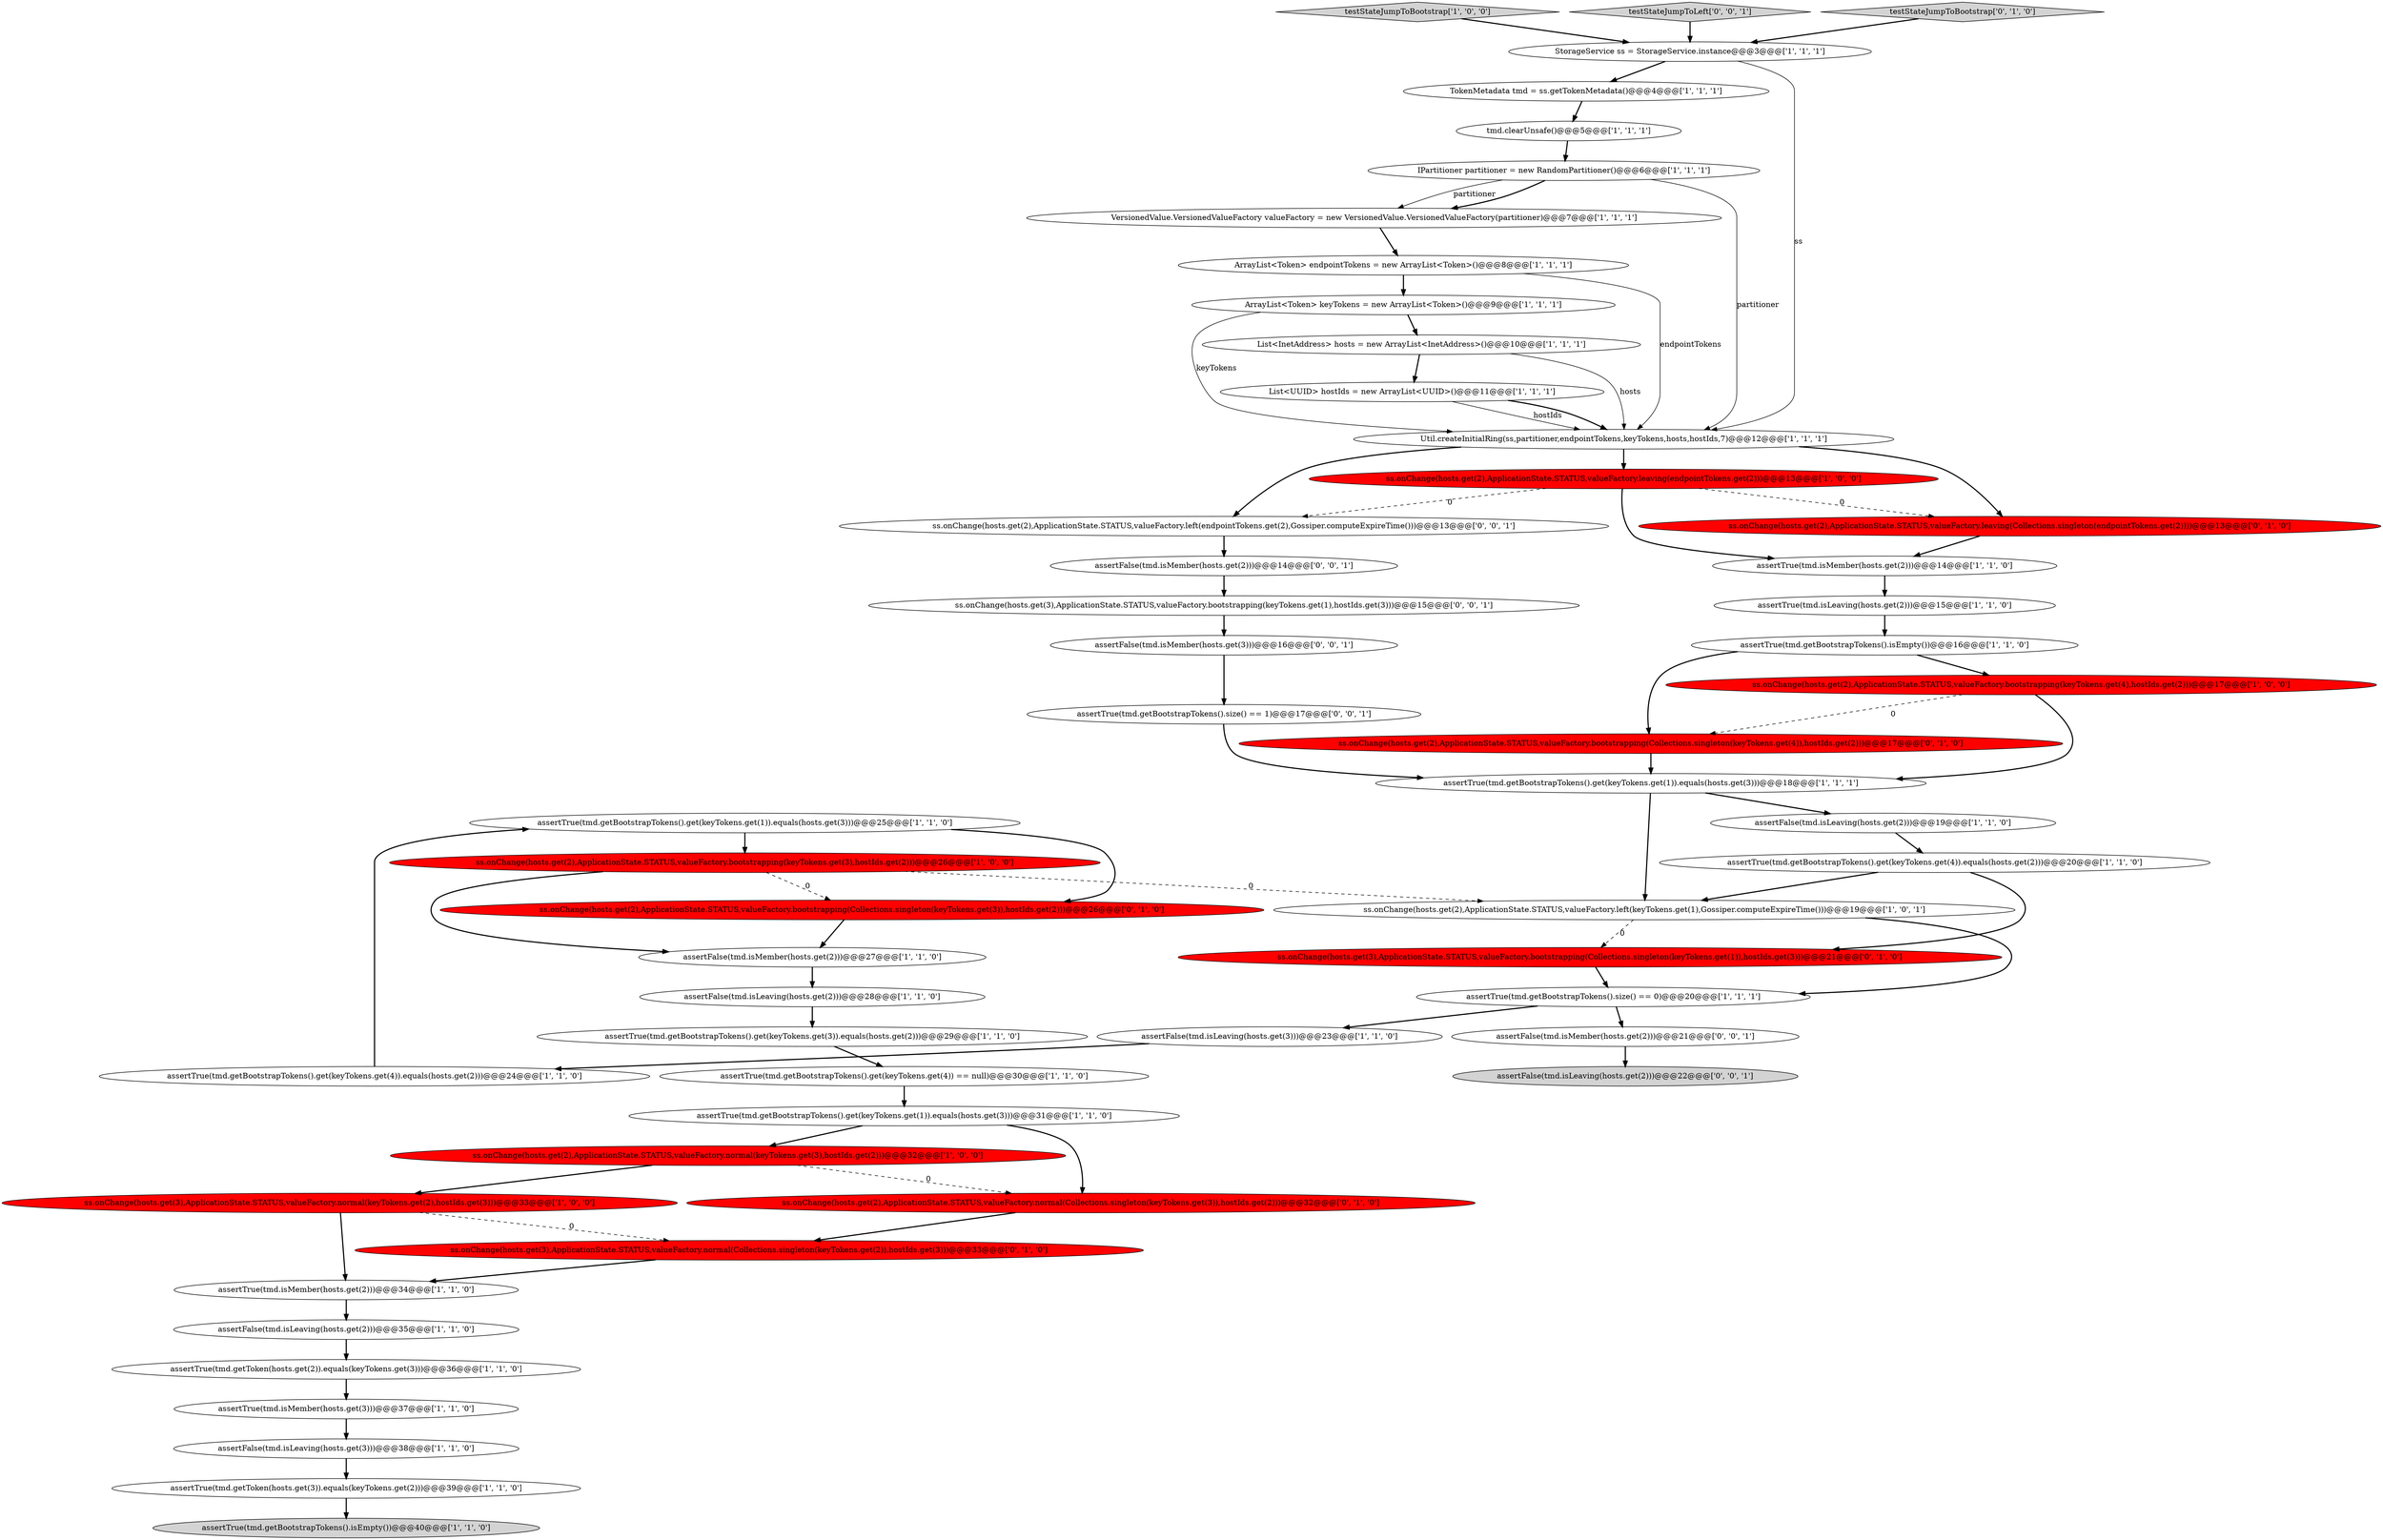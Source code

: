 digraph {
26 [style = filled, label = "assertTrue(tmd.getBootstrapTokens().get(keyTokens.get(1)).equals(hosts.get(3)))@@@25@@@['1', '1', '0']", fillcolor = white, shape = ellipse image = "AAA0AAABBB1BBB"];
27 [style = filled, label = "testStateJumpToBootstrap['1', '0', '0']", fillcolor = lightgray, shape = diamond image = "AAA0AAABBB1BBB"];
17 [style = filled, label = "ss.onChange(hosts.get(2),ApplicationState.STATUS,valueFactory.normal(keyTokens.get(3),hostIds.get(2)))@@@32@@@['1', '0', '0']", fillcolor = red, shape = ellipse image = "AAA1AAABBB1BBB"];
30 [style = filled, label = "assertTrue(tmd.isMember(hosts.get(3)))@@@37@@@['1', '1', '0']", fillcolor = white, shape = ellipse image = "AAA0AAABBB1BBB"];
19 [style = filled, label = "assertTrue(tmd.getToken(hosts.get(3)).equals(keyTokens.get(2)))@@@39@@@['1', '1', '0']", fillcolor = white, shape = ellipse image = "AAA0AAABBB1BBB"];
46 [style = filled, label = "ss.onChange(hosts.get(3),ApplicationState.STATUS,valueFactory.bootstrapping(keyTokens.get(1),hostIds.get(3)))@@@15@@@['0', '0', '1']", fillcolor = white, shape = ellipse image = "AAA0AAABBB3BBB"];
9 [style = filled, label = "ss.onChange(hosts.get(2),ApplicationState.STATUS,valueFactory.left(keyTokens.get(1),Gossiper.computeExpireTime()))@@@19@@@['1', '0', '1']", fillcolor = white, shape = ellipse image = "AAA0AAABBB1BBB"];
31 [style = filled, label = "VersionedValue.VersionedValueFactory valueFactory = new VersionedValue.VersionedValueFactory(partitioner)@@@7@@@['1', '1', '1']", fillcolor = white, shape = ellipse image = "AAA0AAABBB1BBB"];
52 [style = filled, label = "assertTrue(tmd.getBootstrapTokens().size() == 1)@@@17@@@['0', '0', '1']", fillcolor = white, shape = ellipse image = "AAA0AAABBB3BBB"];
38 [style = filled, label = "assertTrue(tmd.isMember(hosts.get(2)))@@@14@@@['1', '1', '0']", fillcolor = white, shape = ellipse image = "AAA0AAABBB1BBB"];
3 [style = filled, label = "IPartitioner partitioner = new RandomPartitioner()@@@6@@@['1', '1', '1']", fillcolor = white, shape = ellipse image = "AAA0AAABBB1BBB"];
18 [style = filled, label = "Util.createInitialRing(ss,partitioner,endpointTokens,keyTokens,hosts,hostIds,7)@@@12@@@['1', '1', '1']", fillcolor = white, shape = ellipse image = "AAA0AAABBB1BBB"];
13 [style = filled, label = "assertTrue(tmd.getBootstrapTokens().size() == 0)@@@20@@@['1', '1', '1']", fillcolor = white, shape = ellipse image = "AAA0AAABBB1BBB"];
7 [style = filled, label = "assertTrue(tmd.isLeaving(hosts.get(2)))@@@15@@@['1', '1', '0']", fillcolor = white, shape = ellipse image = "AAA0AAABBB1BBB"];
37 [style = filled, label = "assertTrue(tmd.getToken(hosts.get(2)).equals(keyTokens.get(3)))@@@36@@@['1', '1', '0']", fillcolor = white, shape = ellipse image = "AAA0AAABBB1BBB"];
11 [style = filled, label = "ArrayList<Token> keyTokens = new ArrayList<Token>()@@@9@@@['1', '1', '1']", fillcolor = white, shape = ellipse image = "AAA0AAABBB1BBB"];
50 [style = filled, label = "assertFalse(tmd.isLeaving(hosts.get(2)))@@@22@@@['0', '0', '1']", fillcolor = lightgray, shape = ellipse image = "AAA0AAABBB3BBB"];
4 [style = filled, label = "assertTrue(tmd.isMember(hosts.get(2)))@@@34@@@['1', '1', '0']", fillcolor = white, shape = ellipse image = "AAA0AAABBB1BBB"];
6 [style = filled, label = "assertTrue(tmd.getBootstrapTokens().isEmpty())@@@40@@@['1', '1', '0']", fillcolor = lightgray, shape = ellipse image = "AAA0AAABBB1BBB"];
14 [style = filled, label = "assertFalse(tmd.isLeaving(hosts.get(3)))@@@23@@@['1', '1', '0']", fillcolor = white, shape = ellipse image = "AAA0AAABBB1BBB"];
34 [style = filled, label = "assertFalse(tmd.isLeaving(hosts.get(2)))@@@19@@@['1', '1', '0']", fillcolor = white, shape = ellipse image = "AAA0AAABBB1BBB"];
39 [style = filled, label = "ss.onChange(hosts.get(3),ApplicationState.STATUS,valueFactory.bootstrapping(Collections.singleton(keyTokens.get(1)),hostIds.get(3)))@@@21@@@['0', '1', '0']", fillcolor = red, shape = ellipse image = "AAA1AAABBB2BBB"];
45 [style = filled, label = "ss.onChange(hosts.get(2),ApplicationState.STATUS,valueFactory.leaving(Collections.singleton(endpointTokens.get(2))))@@@13@@@['0', '1', '0']", fillcolor = red, shape = ellipse image = "AAA1AAABBB2BBB"];
5 [style = filled, label = "ss.onChange(hosts.get(2),ApplicationState.STATUS,valueFactory.bootstrapping(keyTokens.get(3),hostIds.get(2)))@@@26@@@['1', '0', '0']", fillcolor = red, shape = ellipse image = "AAA1AAABBB1BBB"];
16 [style = filled, label = "tmd.clearUnsafe()@@@5@@@['1', '1', '1']", fillcolor = white, shape = ellipse image = "AAA0AAABBB1BBB"];
51 [style = filled, label = "testStateJumpToLeft['0', '0', '1']", fillcolor = lightgray, shape = diamond image = "AAA0AAABBB3BBB"];
32 [style = filled, label = "assertTrue(tmd.getBootstrapTokens().get(keyTokens.get(4)).equals(hosts.get(2)))@@@20@@@['1', '1', '0']", fillcolor = white, shape = ellipse image = "AAA0AAABBB1BBB"];
10 [style = filled, label = "assertTrue(tmd.getBootstrapTokens().isEmpty())@@@16@@@['1', '1', '0']", fillcolor = white, shape = ellipse image = "AAA0AAABBB1BBB"];
8 [style = filled, label = "ss.onChange(hosts.get(2),ApplicationState.STATUS,valueFactory.bootstrapping(keyTokens.get(4),hostIds.get(2)))@@@17@@@['1', '0', '0']", fillcolor = red, shape = ellipse image = "AAA1AAABBB1BBB"];
49 [style = filled, label = "ss.onChange(hosts.get(2),ApplicationState.STATUS,valueFactory.left(endpointTokens.get(2),Gossiper.computeExpireTime()))@@@13@@@['0', '0', '1']", fillcolor = white, shape = ellipse image = "AAA0AAABBB3BBB"];
40 [style = filled, label = "ss.onChange(hosts.get(2),ApplicationState.STATUS,valueFactory.bootstrapping(Collections.singleton(keyTokens.get(3)),hostIds.get(2)))@@@26@@@['0', '1', '0']", fillcolor = red, shape = ellipse image = "AAA1AAABBB2BBB"];
53 [style = filled, label = "assertFalse(tmd.isMember(hosts.get(3)))@@@16@@@['0', '0', '1']", fillcolor = white, shape = ellipse image = "AAA0AAABBB3BBB"];
48 [style = filled, label = "assertFalse(tmd.isMember(hosts.get(2)))@@@14@@@['0', '0', '1']", fillcolor = white, shape = ellipse image = "AAA0AAABBB3BBB"];
15 [style = filled, label = "TokenMetadata tmd = ss.getTokenMetadata()@@@4@@@['1', '1', '1']", fillcolor = white, shape = ellipse image = "AAA0AAABBB1BBB"];
33 [style = filled, label = "List<UUID> hostIds = new ArrayList<UUID>()@@@11@@@['1', '1', '1']", fillcolor = white, shape = ellipse image = "AAA0AAABBB1BBB"];
22 [style = filled, label = "assertFalse(tmd.isLeaving(hosts.get(2)))@@@35@@@['1', '1', '0']", fillcolor = white, shape = ellipse image = "AAA0AAABBB1BBB"];
42 [style = filled, label = "ss.onChange(hosts.get(2),ApplicationState.STATUS,valueFactory.normal(Collections.singleton(keyTokens.get(3)),hostIds.get(2)))@@@32@@@['0', '1', '0']", fillcolor = red, shape = ellipse image = "AAA1AAABBB2BBB"];
35 [style = filled, label = "assertFalse(tmd.isLeaving(hosts.get(3)))@@@38@@@['1', '1', '0']", fillcolor = white, shape = ellipse image = "AAA0AAABBB1BBB"];
21 [style = filled, label = "assertTrue(tmd.getBootstrapTokens().get(keyTokens.get(1)).equals(hosts.get(3)))@@@31@@@['1', '1', '0']", fillcolor = white, shape = ellipse image = "AAA0AAABBB1BBB"];
29 [style = filled, label = "List<InetAddress> hosts = new ArrayList<InetAddress>()@@@10@@@['1', '1', '1']", fillcolor = white, shape = ellipse image = "AAA0AAABBB1BBB"];
28 [style = filled, label = "ArrayList<Token> endpointTokens = new ArrayList<Token>()@@@8@@@['1', '1', '1']", fillcolor = white, shape = ellipse image = "AAA0AAABBB1BBB"];
36 [style = filled, label = "ss.onChange(hosts.get(2),ApplicationState.STATUS,valueFactory.leaving(endpointTokens.get(2)))@@@13@@@['1', '0', '0']", fillcolor = red, shape = ellipse image = "AAA1AAABBB1BBB"];
0 [style = filled, label = "assertFalse(tmd.isLeaving(hosts.get(2)))@@@28@@@['1', '1', '0']", fillcolor = white, shape = ellipse image = "AAA0AAABBB1BBB"];
41 [style = filled, label = "ss.onChange(hosts.get(2),ApplicationState.STATUS,valueFactory.bootstrapping(Collections.singleton(keyTokens.get(4)),hostIds.get(2)))@@@17@@@['0', '1', '0']", fillcolor = red, shape = ellipse image = "AAA1AAABBB2BBB"];
1 [style = filled, label = "assertTrue(tmd.getBootstrapTokens().get(keyTokens.get(4)).equals(hosts.get(2)))@@@24@@@['1', '1', '0']", fillcolor = white, shape = ellipse image = "AAA0AAABBB1BBB"];
20 [style = filled, label = "assertTrue(tmd.getBootstrapTokens().get(keyTokens.get(4)) == null)@@@30@@@['1', '1', '0']", fillcolor = white, shape = ellipse image = "AAA0AAABBB1BBB"];
47 [style = filled, label = "assertFalse(tmd.isMember(hosts.get(2)))@@@21@@@['0', '0', '1']", fillcolor = white, shape = ellipse image = "AAA0AAABBB3BBB"];
12 [style = filled, label = "assertTrue(tmd.getBootstrapTokens().get(keyTokens.get(1)).equals(hosts.get(3)))@@@18@@@['1', '1', '1']", fillcolor = white, shape = ellipse image = "AAA0AAABBB1BBB"];
25 [style = filled, label = "StorageService ss = StorageService.instance@@@3@@@['1', '1', '1']", fillcolor = white, shape = ellipse image = "AAA0AAABBB1BBB"];
43 [style = filled, label = "testStateJumpToBootstrap['0', '1', '0']", fillcolor = lightgray, shape = diamond image = "AAA0AAABBB2BBB"];
23 [style = filled, label = "assertFalse(tmd.isMember(hosts.get(2)))@@@27@@@['1', '1', '0']", fillcolor = white, shape = ellipse image = "AAA0AAABBB1BBB"];
44 [style = filled, label = "ss.onChange(hosts.get(3),ApplicationState.STATUS,valueFactory.normal(Collections.singleton(keyTokens.get(2)),hostIds.get(3)))@@@33@@@['0', '1', '0']", fillcolor = red, shape = ellipse image = "AAA1AAABBB2BBB"];
24 [style = filled, label = "ss.onChange(hosts.get(3),ApplicationState.STATUS,valueFactory.normal(keyTokens.get(2),hostIds.get(3)))@@@33@@@['1', '0', '0']", fillcolor = red, shape = ellipse image = "AAA1AAABBB1BBB"];
2 [style = filled, label = "assertTrue(tmd.getBootstrapTokens().get(keyTokens.get(3)).equals(hosts.get(2)))@@@29@@@['1', '1', '0']", fillcolor = white, shape = ellipse image = "AAA0AAABBB1BBB"];
9->39 [style = dashed, label="0"];
16->3 [style = bold, label=""];
13->47 [style = bold, label=""];
2->20 [style = bold, label=""];
21->42 [style = bold, label=""];
17->42 [style = dashed, label="0"];
5->23 [style = bold, label=""];
3->18 [style = solid, label="partitioner"];
7->10 [style = bold, label=""];
33->18 [style = solid, label="hostIds"];
3->31 [style = bold, label=""];
26->5 [style = bold, label=""];
22->37 [style = bold, label=""];
37->30 [style = bold, label=""];
39->13 [style = bold, label=""];
53->52 [style = bold, label=""];
28->11 [style = bold, label=""];
0->2 [style = bold, label=""];
25->18 [style = solid, label="ss"];
35->19 [style = bold, label=""];
46->53 [style = bold, label=""];
11->29 [style = bold, label=""];
49->48 [style = bold, label=""];
3->31 [style = solid, label="partitioner"];
5->9 [style = dashed, label="0"];
12->34 [style = bold, label=""];
18->36 [style = bold, label=""];
26->40 [style = bold, label=""];
5->40 [style = dashed, label="0"];
24->44 [style = dashed, label="0"];
1->26 [style = bold, label=""];
15->16 [style = bold, label=""];
19->6 [style = bold, label=""];
23->0 [style = bold, label=""];
10->41 [style = bold, label=""];
12->9 [style = bold, label=""];
18->45 [style = bold, label=""];
40->23 [style = bold, label=""];
47->50 [style = bold, label=""];
14->1 [style = bold, label=""];
8->41 [style = dashed, label="0"];
36->49 [style = dashed, label="0"];
48->46 [style = bold, label=""];
20->21 [style = bold, label=""];
32->9 [style = bold, label=""];
18->49 [style = bold, label=""];
29->33 [style = bold, label=""];
17->24 [style = bold, label=""];
24->4 [style = bold, label=""];
42->44 [style = bold, label=""];
30->35 [style = bold, label=""];
52->12 [style = bold, label=""];
10->8 [style = bold, label=""];
33->18 [style = bold, label=""];
44->4 [style = bold, label=""];
38->7 [style = bold, label=""];
28->18 [style = solid, label="endpointTokens"];
45->38 [style = bold, label=""];
25->15 [style = bold, label=""];
51->25 [style = bold, label=""];
34->32 [style = bold, label=""];
32->39 [style = bold, label=""];
41->12 [style = bold, label=""];
31->28 [style = bold, label=""];
36->38 [style = bold, label=""];
43->25 [style = bold, label=""];
13->14 [style = bold, label=""];
21->17 [style = bold, label=""];
4->22 [style = bold, label=""];
8->12 [style = bold, label=""];
27->25 [style = bold, label=""];
29->18 [style = solid, label="hosts"];
11->18 [style = solid, label="keyTokens"];
36->45 [style = dashed, label="0"];
9->13 [style = bold, label=""];
}
